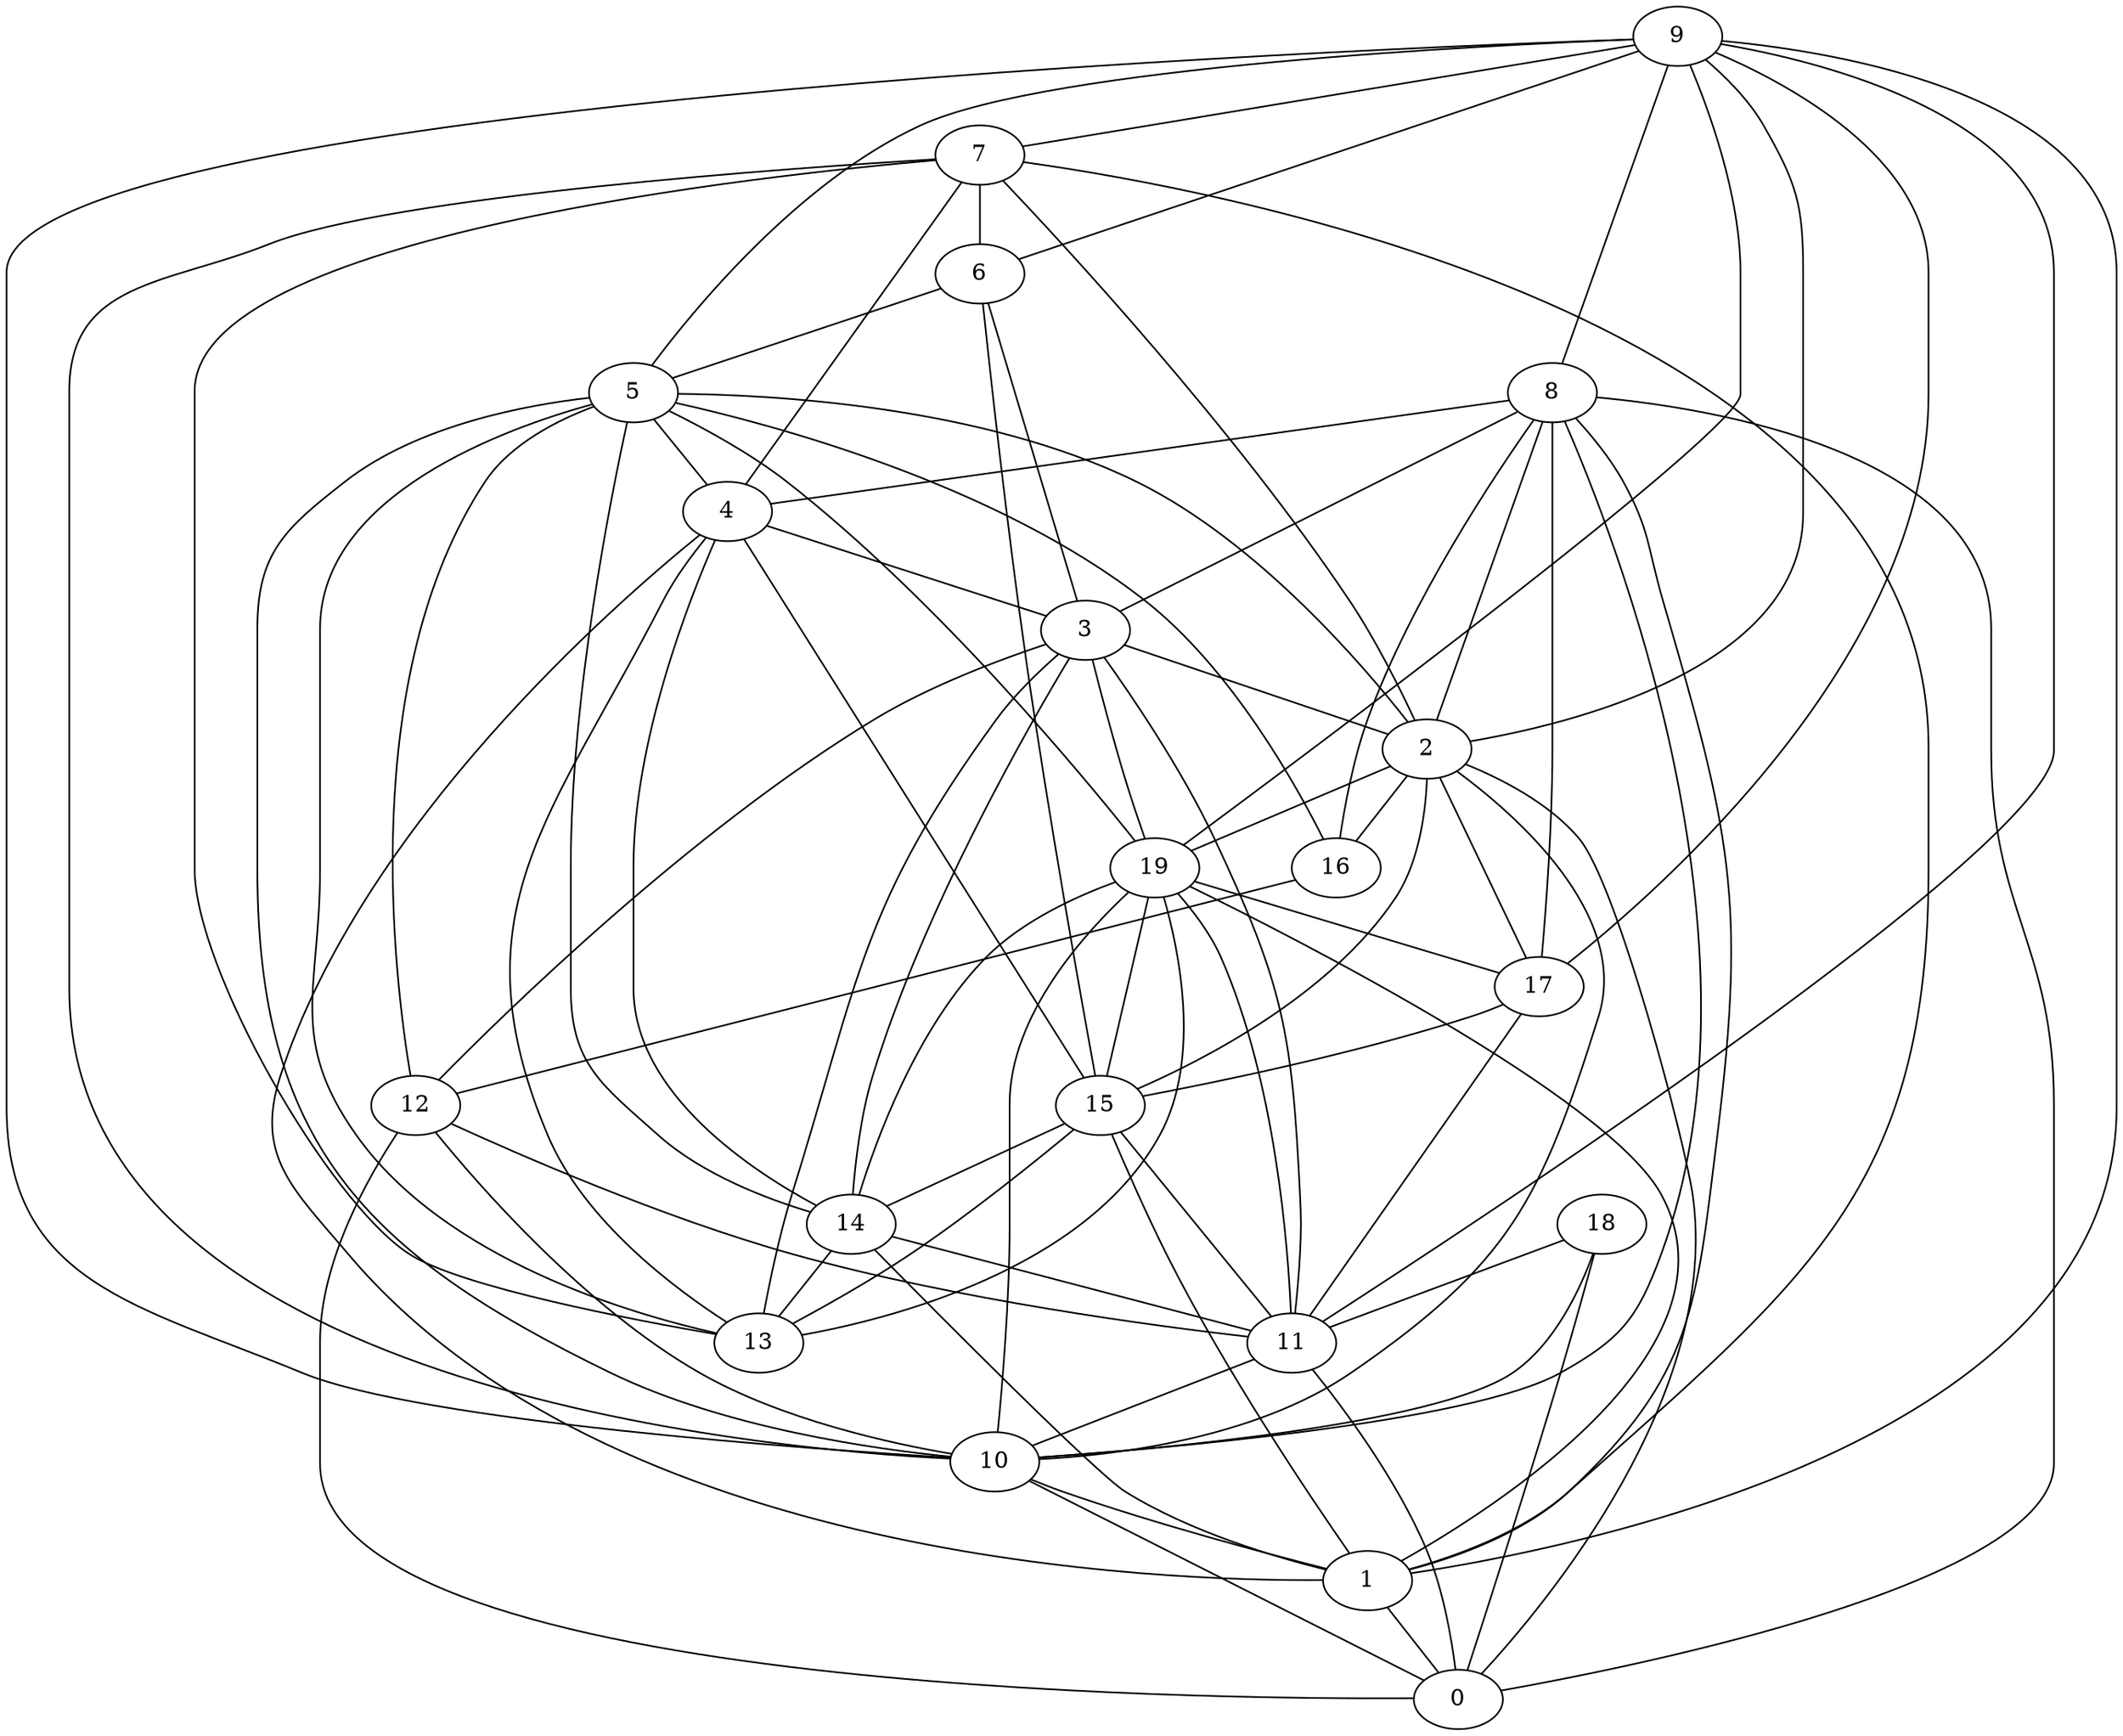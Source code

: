 digraph GG_graph {

subgraph G_graph {
edge [color = black]
"3" -> "14" [dir = none]
"3" -> "12" [dir = none]
"3" -> "13" [dir = none]
"16" -> "12" [dir = none]
"5" -> "19" [dir = none]
"5" -> "2" [dir = none]
"5" -> "16" [dir = none]
"5" -> "13" [dir = none]
"5" -> "10" [dir = none]
"5" -> "14" [dir = none]
"4" -> "13" [dir = none]
"4" -> "15" [dir = none]
"4" -> "14" [dir = none]
"4" -> "1" [dir = none]
"4" -> "3" [dir = none]
"8" -> "16" [dir = none]
"8" -> "4" [dir = none]
"8" -> "10" [dir = none]
"8" -> "0" [dir = none]
"8" -> "1" [dir = none]
"8" -> "17" [dir = none]
"6" -> "15" [dir = none]
"6" -> "3" [dir = none]
"6" -> "5" [dir = none]
"19" -> "11" [dir = none]
"19" -> "13" [dir = none]
"19" -> "17" [dir = none]
"19" -> "15" [dir = none]
"19" -> "14" [dir = none]
"2" -> "17" [dir = none]
"2" -> "0" [dir = none]
"2" -> "15" [dir = none]
"2" -> "19" [dir = none]
"17" -> "15" [dir = none]
"7" -> "1" [dir = none]
"7" -> "13" [dir = none]
"7" -> "2" [dir = none]
"15" -> "11" [dir = none]
"15" -> "14" [dir = none]
"10" -> "0" [dir = none]
"9" -> "7" [dir = none]
"9" -> "10" [dir = none]
"9" -> "6" [dir = none]
"9" -> "2" [dir = none]
"9" -> "5" [dir = none]
"9" -> "1" [dir = none]
"9" -> "8" [dir = none]
"9" -> "11" [dir = none]
"1" -> "0" [dir = none]
"18" -> "11" [dir = none]
"18" -> "0" [dir = none]
"18" -> "10" [dir = none]
"11" -> "10" [dir = none]
"11" -> "0" [dir = none]
"12" -> "10" [dir = none]
"12" -> "0" [dir = none]
"12" -> "11" [dir = none]
"5" -> "12" [dir = none]
"17" -> "11" [dir = none]
"14" -> "11" [dir = none]
"19" -> "1" [dir = none]
"3" -> "11" [dir = none]
"15" -> "1" [dir = none]
"8" -> "3" [dir = none]
"2" -> "10" [dir = none]
"15" -> "13" [dir = none]
"9" -> "19" [dir = none]
"3" -> "19" [dir = none]
"3" -> "2" [dir = none]
"7" -> "6" [dir = none]
"2" -> "16" [dir = none]
"8" -> "2" [dir = none]
"5" -> "4" [dir = none]
"19" -> "10" [dir = none]
"7" -> "10" [dir = none]
"7" -> "4" [dir = none]
"10" -> "1" [dir = none]
"14" -> "1" [dir = none]
"14" -> "13" [dir = none]
"9" -> "17" [dir = none]
}

}
